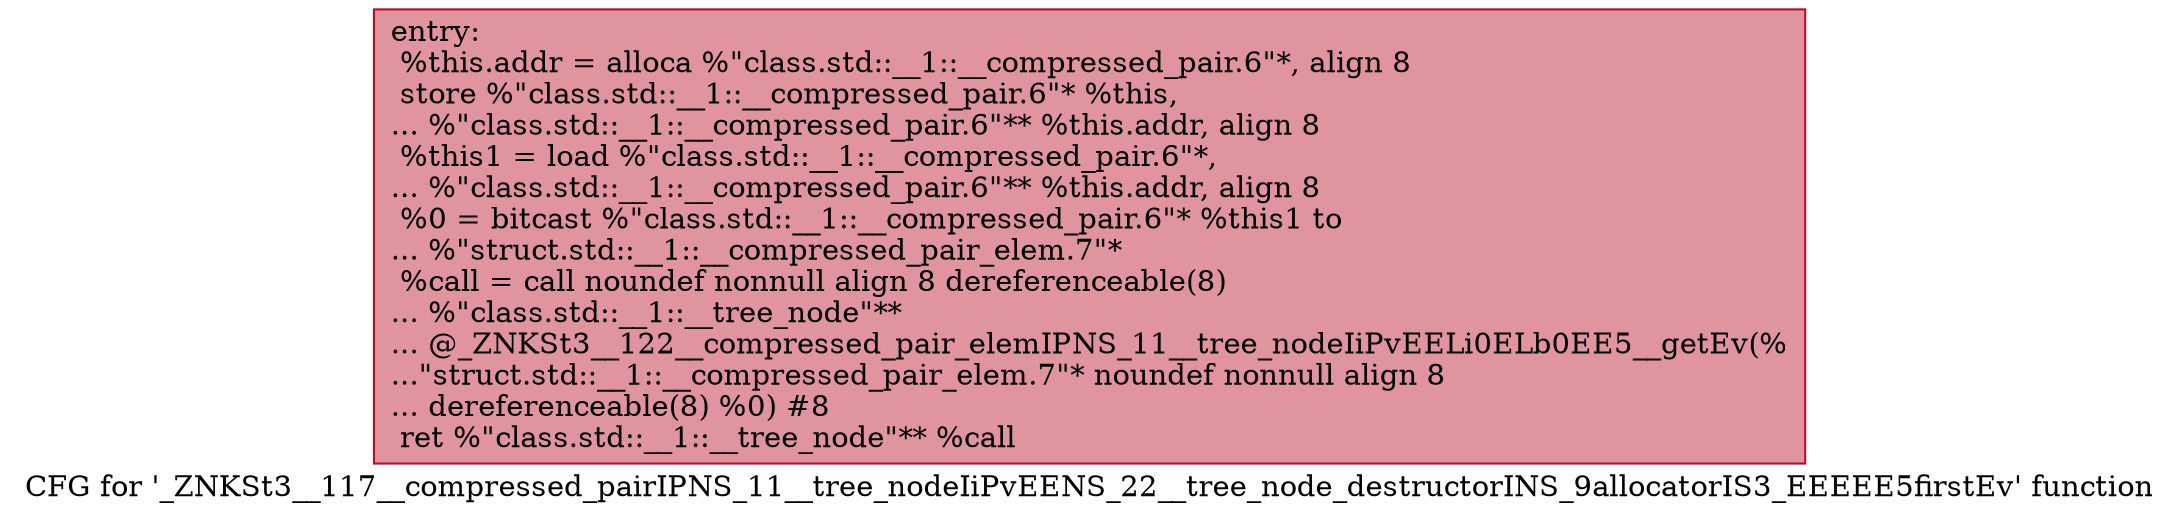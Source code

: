 digraph "CFG for '_ZNKSt3__117__compressed_pairIPNS_11__tree_nodeIiPvEENS_22__tree_node_destructorINS_9allocatorIS3_EEEEE5firstEv' function" {
	label="CFG for '_ZNKSt3__117__compressed_pairIPNS_11__tree_nodeIiPvEENS_22__tree_node_destructorINS_9allocatorIS3_EEEEE5firstEv' function";

	Node0x60000255e840 [shape=record,color="#b70d28ff", style=filled, fillcolor="#b70d2870",label="{entry:\l  %this.addr = alloca %\"class.std::__1::__compressed_pair.6\"*, align 8\l  store %\"class.std::__1::__compressed_pair.6\"* %this,\l... %\"class.std::__1::__compressed_pair.6\"** %this.addr, align 8\l  %this1 = load %\"class.std::__1::__compressed_pair.6\"*,\l... %\"class.std::__1::__compressed_pair.6\"** %this.addr, align 8\l  %0 = bitcast %\"class.std::__1::__compressed_pair.6\"* %this1 to\l... %\"struct.std::__1::__compressed_pair_elem.7\"*\l  %call = call noundef nonnull align 8 dereferenceable(8)\l... %\"class.std::__1::__tree_node\"**\l... @_ZNKSt3__122__compressed_pair_elemIPNS_11__tree_nodeIiPvEELi0ELb0EE5__getEv(%\l...\"struct.std::__1::__compressed_pair_elem.7\"* noundef nonnull align 8\l... dereferenceable(8) %0) #8\l  ret %\"class.std::__1::__tree_node\"** %call\l}"];
}
